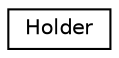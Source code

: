 digraph "Graphical Class Hierarchy"
{
  edge [fontname="Helvetica",fontsize="10",labelfontname="Helvetica",labelfontsize="10"];
  node [fontname="Helvetica",fontsize="10",shape=record];
  rankdir="LR";
  Node0 [label="Holder",height=0.2,width=0.4,color="black", fillcolor="white", style="filled",URL="$classHolder.html"];
}
